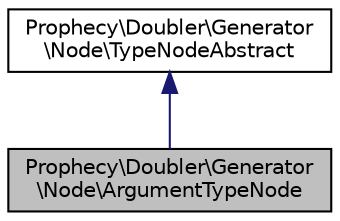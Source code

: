 digraph "Prophecy\Doubler\Generator\Node\ArgumentTypeNode"
{
  edge [fontname="Helvetica",fontsize="10",labelfontname="Helvetica",labelfontsize="10"];
  node [fontname="Helvetica",fontsize="10",shape=record];
  Node2 [label="Prophecy\\Doubler\\Generator\l\\Node\\ArgumentTypeNode",height=0.2,width=0.4,color="black", fillcolor="grey75", style="filled", fontcolor="black"];
  Node3 -> Node2 [dir="back",color="midnightblue",fontsize="10",style="solid",fontname="Helvetica"];
  Node3 [label="Prophecy\\Doubler\\Generator\l\\Node\\TypeNodeAbstract",height=0.2,width=0.4,color="black", fillcolor="white", style="filled",URL="$classProphecy_1_1Doubler_1_1Generator_1_1Node_1_1TypeNodeAbstract.html"];
}
